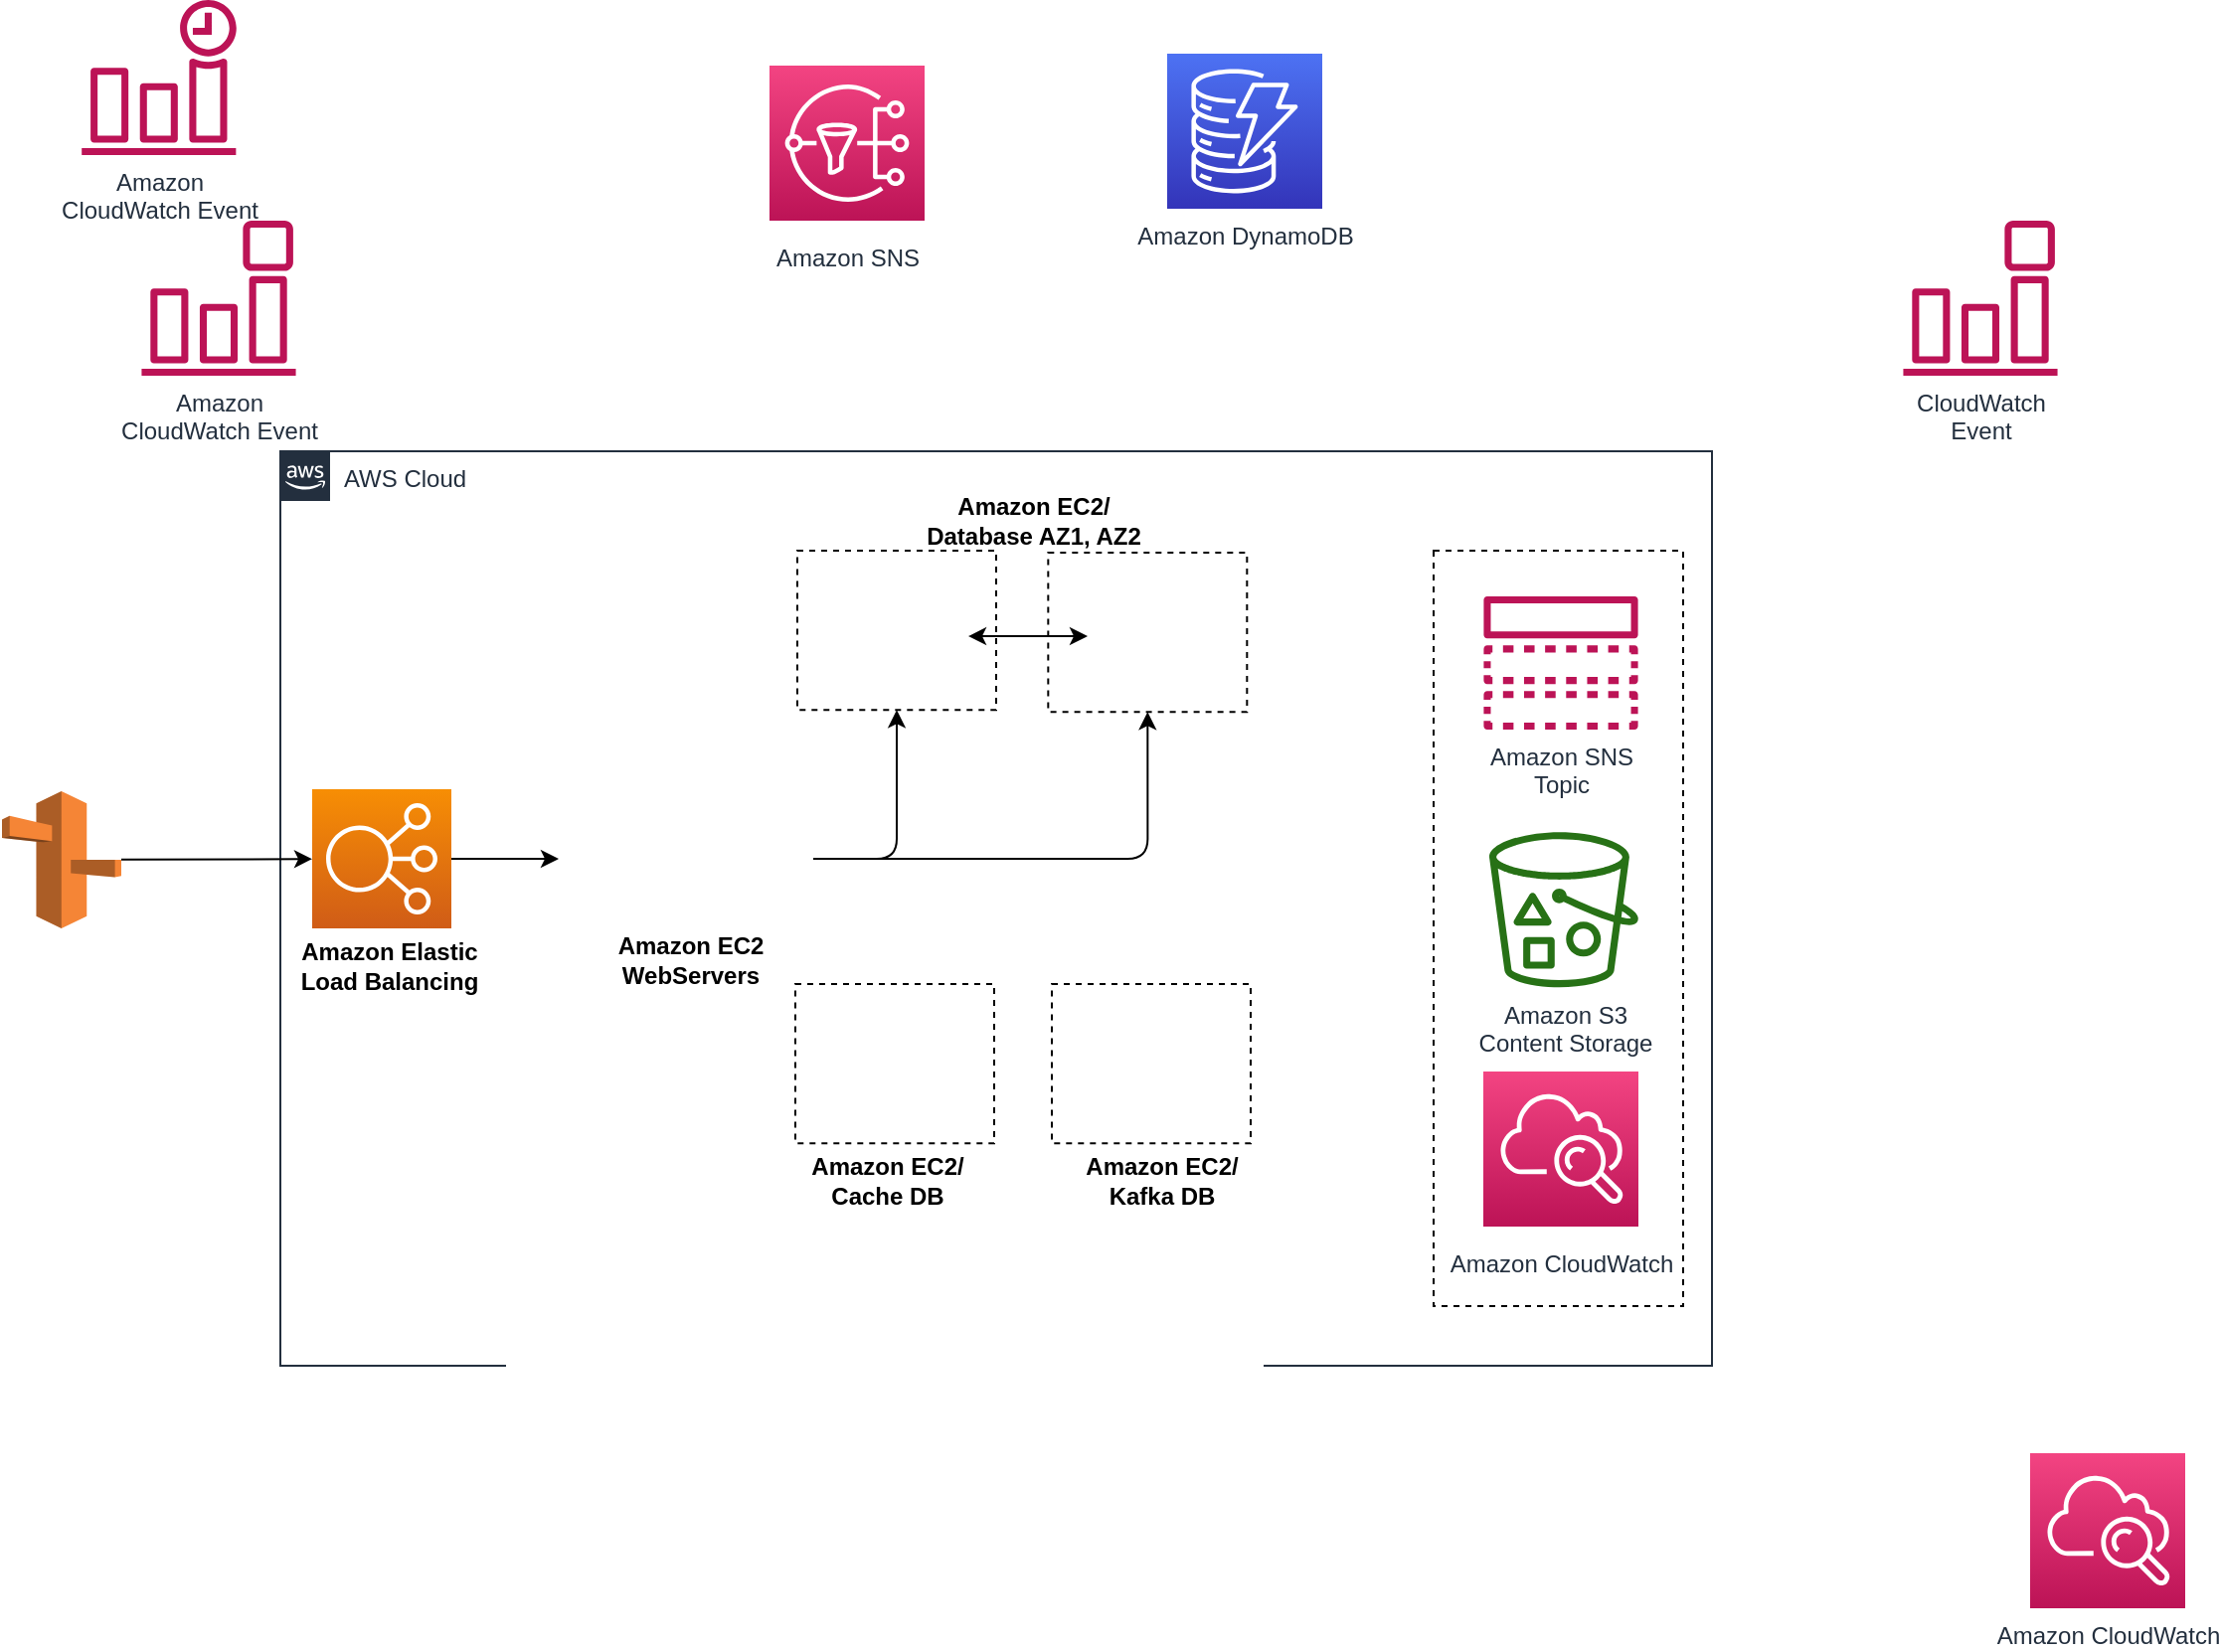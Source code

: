 <mxfile version="13.5.3" type="github">
  <diagram id="Ht1M8jgEwFfnCIfOTk4-" name="Page-1">
    <mxGraphModel dx="1384" dy="1492" grid="1" gridSize="10" guides="1" tooltips="1" connect="1" arrows="1" fold="1" page="1" pageScale="1" pageWidth="1169" pageHeight="827" math="0" shadow="0">
      <root>
        <mxCell id="0" />
        <mxCell id="1" parent="0" />
        <mxCell id="UEzPUAAOIrF-is8g5C7q-154" value="AWS Cloud" style="points=[[0,0],[0.25,0],[0.5,0],[0.75,0],[1,0],[1,0.25],[1,0.5],[1,0.75],[1,1],[0.75,1],[0.5,1],[0.25,1],[0,1],[0,0.75],[0,0.5],[0,0.25]];outlineConnect=0;gradientColor=none;html=1;whiteSpace=wrap;fontSize=12;fontStyle=0;shape=mxgraph.aws4.group;grIcon=mxgraph.aws4.group_aws_cloud_alt;strokeColor=#232F3E;fillColor=none;verticalAlign=top;align=left;spacingLeft=30;fontColor=#232F3E;dashed=0;labelBackgroundColor=#ffffff;" parent="1" vertex="1">
          <mxGeometry x="170" y="-600" width="720" height="460" as="geometry" />
        </mxCell>
        <mxCell id="UEzPUAAOIrF-is8g5C7q-144" value="Amazon CloudWatch" style="outlineConnect=0;fontColor=#232F3E;gradientColor=#F34482;gradientDirection=north;fillColor=#BC1356;strokeColor=#ffffff;dashed=0;verticalLabelPosition=bottom;verticalAlign=top;align=center;html=1;fontSize=12;fontStyle=0;aspect=fixed;shape=mxgraph.aws4.resourceIcon;resIcon=mxgraph.aws4.cloudwatch;labelBackgroundColor=#ffffff;spacingTop=5;" parent="1" vertex="1">
          <mxGeometry x="775" y="-288" width="78" height="78" as="geometry" />
        </mxCell>
        <mxCell id="UEzPUAAOIrF-is8g5C7q-145" value="Amazon SNS" style="outlineConnect=0;fontColor=#232F3E;gradientColor=#F34482;gradientDirection=north;fillColor=#BC1356;strokeColor=#ffffff;dashed=0;verticalLabelPosition=bottom;verticalAlign=top;align=center;html=1;fontSize=12;fontStyle=0;aspect=fixed;shape=mxgraph.aws4.resourceIcon;resIcon=mxgraph.aws4.sns;labelBackgroundColor=#ffffff;spacingTop=5;" parent="1" vertex="1">
          <mxGeometry x="416" y="-794" width="78" height="78" as="geometry" />
        </mxCell>
        <mxCell id="UEzPUAAOIrF-is8g5C7q-146" value="Amazon&lt;br&gt;CloudWatch Event&lt;br&gt;" style="outlineConnect=0;fontColor=#232F3E;gradientColor=none;fillColor=#BC1356;strokeColor=none;dashed=0;verticalLabelPosition=bottom;verticalAlign=top;align=center;html=1;fontSize=12;fontStyle=0;aspect=fixed;pointerEvents=1;shape=mxgraph.aws4.event_time_based;labelBackgroundColor=#ffffff;" parent="1" vertex="1">
          <mxGeometry x="70" y="-827" width="78" height="78" as="geometry" />
        </mxCell>
        <mxCell id="UEzPUAAOIrF-is8g5C7q-147" value="Amazon&lt;br&gt;CloudWatch Event&lt;br&gt;" style="outlineConnect=0;fontColor=#232F3E;gradientColor=none;fillColor=#BC1356;strokeColor=none;dashed=0;verticalLabelPosition=bottom;verticalAlign=top;align=center;html=1;fontSize=12;fontStyle=0;aspect=fixed;pointerEvents=1;shape=mxgraph.aws4.event_event_based;labelBackgroundColor=#ffffff;" parent="1" vertex="1">
          <mxGeometry x="100" y="-716" width="78" height="78" as="geometry" />
        </mxCell>
        <mxCell id="UEzPUAAOIrF-is8g5C7q-149" value="Amazon DynamoDB" style="outlineConnect=0;fontColor=#232F3E;gradientColor=#4D72F3;gradientDirection=north;fillColor=#3334B9;strokeColor=#ffffff;dashed=0;verticalLabelPosition=bottom;verticalAlign=top;align=center;html=1;fontSize=12;fontStyle=0;aspect=fixed;shape=mxgraph.aws4.resourceIcon;resIcon=mxgraph.aws4.dynamodb;labelBackgroundColor=#ffffff;" parent="1" vertex="1">
          <mxGeometry x="616" y="-800" width="78" height="78" as="geometry" />
        </mxCell>
        <mxCell id="UEzPUAAOIrF-is8g5C7q-152" value="Amazon CloudWatch" style="outlineConnect=0;fontColor=#232F3E;gradientColor=#F34482;gradientDirection=north;fillColor=#BC1356;strokeColor=#ffffff;dashed=0;verticalLabelPosition=bottom;verticalAlign=top;align=center;html=1;fontSize=12;fontStyle=0;aspect=fixed;shape=mxgraph.aws4.resourceIcon;resIcon=mxgraph.aws4.cloudwatch;labelBackgroundColor=#ffffff;" parent="1" vertex="1">
          <mxGeometry x="1050" y="-96" width="78" height="78" as="geometry" />
        </mxCell>
        <mxCell id="UEzPUAAOIrF-is8g5C7q-153" value="Amazon SNS&lt;br&gt;Topic&lt;br&gt;" style="outlineConnect=0;fontColor=#232F3E;gradientColor=none;fillColor=#BC1356;strokeColor=none;dashed=0;verticalLabelPosition=bottom;verticalAlign=top;align=center;html=1;fontSize=12;fontStyle=0;aspect=fixed;pointerEvents=1;shape=mxgraph.aws4.topic;labelBackgroundColor=#ffffff;" parent="1" vertex="1">
          <mxGeometry x="775" y="-527" width="78" height="67" as="geometry" />
        </mxCell>
        <mxCell id="UEzPUAAOIrF-is8g5C7q-155" value="" style="rounded=0;whiteSpace=wrap;html=1;dashed=1;labelBackgroundColor=#ffffff;fillColor=none;gradientColor=none;" parent="1" vertex="1">
          <mxGeometry x="750" y="-550" width="125.5" height="380" as="geometry" />
        </mxCell>
        <mxCell id="UEzPUAAOIrF-is8g5C7q-158" value="Amazon S3&lt;br&gt;Content Storage&lt;br&gt;" style="outlineConnect=0;fontColor=#232F3E;gradientColor=none;fillColor=#277116;strokeColor=none;dashed=0;verticalLabelPosition=bottom;verticalAlign=top;align=center;html=1;fontSize=12;fontStyle=0;aspect=fixed;pointerEvents=1;shape=mxgraph.aws4.bucket_with_objects;labelBackgroundColor=#ffffff;" parent="1" vertex="1">
          <mxGeometry x="778" y="-408.41" width="75" height="78" as="geometry" />
        </mxCell>
        <mxCell id="UEzPUAAOIrF-is8g5C7q-160" value="CloudWatch&lt;br&gt;Event&lt;br&gt;" style="outlineConnect=0;fontColor=#232F3E;gradientColor=none;fillColor=#BC1356;strokeColor=none;dashed=0;verticalLabelPosition=bottom;verticalAlign=top;align=center;html=1;fontSize=12;fontStyle=0;aspect=fixed;pointerEvents=1;shape=mxgraph.aws4.event_event_based;labelBackgroundColor=#ffffff;" parent="1" vertex="1">
          <mxGeometry x="986" y="-716" width="78" height="78" as="geometry" />
        </mxCell>
        <mxCell id="0vO40-V9J5dVaL3kUsYG-2" value="" style="outlineConnect=0;dashed=0;verticalLabelPosition=bottom;verticalAlign=top;align=center;html=1;shape=mxgraph.aws3.route_53;fillColor=#F58536;gradientColor=none;" vertex="1" parent="1">
          <mxGeometry x="30" y="-429" width="60" height="69" as="geometry" />
        </mxCell>
        <mxCell id="0vO40-V9J5dVaL3kUsYG-22" style="edgeStyle=orthogonalEdgeStyle;rounded=0;orthogonalLoop=1;jettySize=auto;html=1;" edge="1" parent="1" source="0vO40-V9J5dVaL3kUsYG-4" target="0vO40-V9J5dVaL3kUsYG-5">
          <mxGeometry relative="1" as="geometry" />
        </mxCell>
        <mxCell id="0vO40-V9J5dVaL3kUsYG-4" value="" style="outlineConnect=0;fontColor=#232F3E;gradientColor=#F78E04;gradientDirection=north;fillColor=#D05C17;strokeColor=#ffffff;dashed=0;verticalLabelPosition=bottom;verticalAlign=top;align=center;html=1;fontSize=12;fontStyle=0;aspect=fixed;shape=mxgraph.aws4.resourceIcon;resIcon=mxgraph.aws4.elastic_load_balancing;text=abc;" vertex="1" parent="1">
          <mxGeometry x="186" y="-430" width="70" height="70" as="geometry" />
        </mxCell>
        <mxCell id="0vO40-V9J5dVaL3kUsYG-5" value="" style="shape=image;html=1;verticalAlign=top;verticalLabelPosition=bottom;labelBackgroundColor=#ffffff;imageAspect=0;aspect=fixed;image=https://cdn2.iconfinder.com/data/icons/amazon-aws-stencils/100/Compute__Networking_copy_Amazon_EC2_Instances-128.png" vertex="1" parent="1">
          <mxGeometry x="310" y="-459" width="128" height="128" as="geometry" />
        </mxCell>
        <mxCell id="0vO40-V9J5dVaL3kUsYG-10" value="&lt;b&gt;Amazon EC2 WebServers&lt;/b&gt;" style="text;html=1;strokeColor=none;fillColor=none;align=center;verticalAlign=middle;whiteSpace=wrap;rounded=0;" vertex="1" parent="1">
          <mxGeometry x="334" y="-354" width="85" height="20" as="geometry" />
        </mxCell>
        <mxCell id="0vO40-V9J5dVaL3kUsYG-12" value="" style="group" vertex="1" connectable="0" parent="1">
          <mxGeometry x="557.5" y="-549" width="100" height="112" as="geometry" />
        </mxCell>
        <mxCell id="0vO40-V9J5dVaL3kUsYG-7" value="" style="rounded=0;whiteSpace=wrap;html=1;dashed=1;labelBackgroundColor=#ffffff;fillColor=none;gradientColor=none;" vertex="1" parent="0vO40-V9J5dVaL3kUsYG-12">
          <mxGeometry x="-1.34" width="100" height="80.149" as="geometry" />
        </mxCell>
        <mxCell id="0vO40-V9J5dVaL3kUsYG-6" value="" style="shape=image;html=1;verticalAlign=top;verticalLabelPosition=bottom;labelBackgroundColor=#ffffff;imageAspect=0;aspect=fixed;image=https://cdn2.iconfinder.com/data/icons/amazon-aws-stencils/100/Compute__Networking_copy_Amazon_EC2_Instances-128.png" vertex="1" parent="0vO40-V9J5dVaL3kUsYG-12">
          <mxGeometry x="7.955" y="3.586" width="81.414" height="81.414" as="geometry" />
        </mxCell>
        <mxCell id="0vO40-V9J5dVaL3kUsYG-13" value="" style="group" vertex="1" connectable="0" parent="1">
          <mxGeometry x="430" y="-550" width="100" height="85" as="geometry" />
        </mxCell>
        <mxCell id="0vO40-V9J5dVaL3kUsYG-28" value="" style="group" vertex="1" connectable="0" parent="0vO40-V9J5dVaL3kUsYG-13">
          <mxGeometry width="100" height="85" as="geometry" />
        </mxCell>
        <mxCell id="0vO40-V9J5dVaL3kUsYG-14" value="" style="rounded=0;whiteSpace=wrap;html=1;dashed=1;labelBackgroundColor=#ffffff;fillColor=none;gradientColor=none;" vertex="1" parent="0vO40-V9J5dVaL3kUsYG-28">
          <mxGeometry width="100" height="80.149" as="geometry" />
        </mxCell>
        <mxCell id="0vO40-V9J5dVaL3kUsYG-15" value="&lt;span style=&quot;color: rgba(0 , 0 , 0 , 0) ; font-family: monospace ; font-size: 0px ; background-color: rgb(248 , 249 , 250)&quot;&gt;%3CmxGraphModel%3E%3Croot%3E%3CmxCell%20id%3D%220%22%2F%3E%3CmxCell%20id%3D%221%22%20parent%3D%220%22%2F%3E%3CmxCell%20id%3D%222%22%20value%3D%22%22%20style%3D%22group%22%20vertex%3D%221%22%20connectable%3D%220%22%20parent%3D%221%22%3E%3CmxGeometry%20x%3D%22430%22%20y%3D%22-550%22%20width%3D%22100%22%20height%3D%2285%22%20as%3D%22geometry%22%2F%3E%3C%2FmxCell%3E%3CmxCell%20id%3D%223%22%20value%3D%22%22%20style%3D%22group%22%20vertex%3D%221%22%20connectable%3D%220%22%20parent%3D%222%22%3E%3CmxGeometry%20width%3D%22100%22%20height%3D%2285%22%20as%3D%22geometry%22%2F%3E%3C%2FmxCell%3E%3CmxCell%20id%3D%224%22%20value%3D%22%22%20style%3D%22rounded%3D0%3BwhiteSpace%3Dwrap%3Bhtml%3D1%3Bdashed%3D1%3BlabelBackgroundColor%3D%23ffffff%3BfillColor%3Dnone%3BgradientColor%3Dnone%3B%22%20vertex%3D%221%22%20parent%3D%223%22%3E%3CmxGeometry%20width%3D%22100%22%20height%3D%2280.149%22%20as%3D%22geometry%22%2F%3E%3C%2FmxCell%3E%3CmxCell%20id%3D%225%22%20value%3D%22%22%20style%3D%22shape%3Dimage%3Bhtml%3D1%3BverticalAlign%3Dtop%3BverticalLabelPosition%3Dbottom%3BlabelBackgroundColor%3D%23ffffff%3BimageAspect%3D0%3Baspect%3Dfixed%3Bimage%3Dhttps%3A%2F%2Fcdn2.iconfinder.com%2Fdata%2Ficons%2Famazon-aws-stencils%2F100%2FCompute__Networking_copy_Amazon_EC2_Instances-128.png%22%20vertex%3D%221%22%20parent%3D%223%22%3E%3CmxGeometry%20x%3D%227.955%22%20y%3D%223.586%22%20width%3D%2281.414%22%20height%3D%2281.414%22%20as%3D%22geometry%22%2F%3E%3C%2FmxCell%3E%3C%2Froot%3E%3C%2FmxGraphModel%3E&lt;/span&gt;&lt;span style=&quot;color: rgba(0 , 0 , 0 , 0) ; font-family: monospace ; font-size: 0px ; background-color: rgb(248 , 249 , 250)&quot;&gt;%3CmxGraphModel%3E%3Croot%3E%3CmxCell%20id%3D%220%22%2F%3E%3CmxCell%20id%3D%221%22%20parent%3D%220%22%2F%3E%3CmxCell%20id%3D%222%22%20value%3D%22%22%20style%3D%22group%22%20vertex%3D%221%22%20connectable%3D%220%22%20parent%3D%221%22%3E%3CmxGeometry%20x%3D%22430%22%20y%3D%22-550%22%20width%3D%22100%22%20height%3D%2285%22%20as%3D%22geometry%22%2F%3E%3C%2FmxCell%3E%3CmxCell%20id%3D%223%22%20value%3D%22%22%20style%3D%22group%22%20vertex%3D%221%22%20connectable%3D%220%22%20parent%3D%222%22%3E%3CmxGeometry%20width%3D%22100%22%20height%3D%2285%22%20as%3D%22geometry%22%2F%3E%3C%2FmxCell%3E%3CmxCell%20id%3D%224%22%20value%3D%22%22%20style%3D%22rounded%3D0%3BwhiteSpace%3Dwrap%3Bhtml%3D1%3Bdashed%3D1%3BlabelBackgroundColor%3D%23ffffff%3BfillColor%3Dnone%3BgradientColor%3Dnone%3B%22%20vertex%3D%221%22%20parent%3D%223%22%3E%3CmxGeometry%20width%3D%22100%22%20height%3D%2280.149%22%20as%3D%22geometry%22%2F%3E%3C%2FmxCell%3E%3CmxCell%20id%3D%225%22%20value%3D%22%22%20style%3D%22shape%3Dimage%3Bhtml%3D1%3BverticalAlign%3Dtop%3BverticalLabelPosition%3Dbottom%3BlabelBackgroundColor%3D%23ffffff%3BimageAspect%3D0%3Baspect%3Dfixed%3Bimage%3Dhttps%3A%2F%2Fcdn2.iconfinder.com%2Fdata%2Ficons%2Famazon-aws-stencils%2F100%2FCompute__Networking_copy_Amazon_EC2_Instances-128.png%22%20vertex%3D%221%22%20parent%3D%223%22%3E%3CmxGeometry%20x%3D%227.955%22%20y%3D%223.586%22%20width%3D%2281.414%22%20height%3D%2281.414%22%20as%3D%22geometry%22%2F%3E%3C%2FmxCell%3E%3C%2Froot%3E%3C%2FmxGraphModel%3E&lt;/span&gt;" style="shape=image;html=1;verticalAlign=top;verticalLabelPosition=bottom;labelBackgroundColor=#ffffff;imageAspect=0;aspect=fixed;image=https://cdn2.iconfinder.com/data/icons/amazon-aws-stencils/100/Compute__Networking_copy_Amazon_EC2_Instances-128.png" vertex="1" parent="0vO40-V9J5dVaL3kUsYG-28">
          <mxGeometry x="7.955" y="3.586" width="81.414" height="81.414" as="geometry" />
        </mxCell>
        <mxCell id="0vO40-V9J5dVaL3kUsYG-18" value="" style="endArrow=classic;html=1;" edge="1" parent="1" source="0vO40-V9J5dVaL3kUsYG-2" target="0vO40-V9J5dVaL3kUsYG-4">
          <mxGeometry width="50" height="50" relative="1" as="geometry">
            <mxPoint x="80" y="-388" as="sourcePoint" />
            <mxPoint x="130" y="-438" as="targetPoint" />
          </mxGeometry>
        </mxCell>
        <mxCell id="0vO40-V9J5dVaL3kUsYG-19" value="&lt;b&gt;Amazon Elastic Load Balancing&lt;/b&gt;" style="text;html=1;strokeColor=none;fillColor=none;align=center;verticalAlign=middle;whiteSpace=wrap;rounded=0;" vertex="1" parent="1">
          <mxGeometry x="178.5" y="-351" width="91.5" height="20" as="geometry" />
        </mxCell>
        <mxCell id="0vO40-V9J5dVaL3kUsYG-32" value="" style="endArrow=classic;startArrow=classic;html=1;exitX=0.885;exitY=0.386;exitDx=0;exitDy=0;exitPerimeter=0;" edge="1" parent="1">
          <mxGeometry width="50" height="50" relative="1" as="geometry">
            <mxPoint x="516.006" y="-506.988" as="sourcePoint" />
            <mxPoint x="576" y="-507" as="targetPoint" />
          </mxGeometry>
        </mxCell>
        <mxCell id="0vO40-V9J5dVaL3kUsYG-9" value="&lt;b&gt;Amazon EC2/ Database AZ1, AZ2&lt;/b&gt;" style="text;html=1;strokeColor=none;fillColor=none;align=center;verticalAlign=middle;whiteSpace=wrap;rounded=0;" vertex="1" parent="1">
          <mxGeometry x="489" y="-581" width="120" height="32" as="geometry" />
        </mxCell>
        <mxCell id="0vO40-V9J5dVaL3kUsYG-33" value="" style="edgeStyle=segmentEdgeStyle;endArrow=classic;html=1;entryX=0.5;entryY=1;entryDx=0;entryDy=0;" edge="1" parent="1" source="0vO40-V9J5dVaL3kUsYG-5" target="0vO40-V9J5dVaL3kUsYG-14">
          <mxGeometry width="50" height="50" relative="1" as="geometry">
            <mxPoint x="620" y="-360" as="sourcePoint" />
            <mxPoint x="670" y="-410" as="targetPoint" />
          </mxGeometry>
        </mxCell>
        <mxCell id="0vO40-V9J5dVaL3kUsYG-34" value="" style="edgeStyle=segmentEdgeStyle;endArrow=classic;html=1;entryX=0.5;entryY=1;entryDx=0;entryDy=0;" edge="1" parent="1" source="0vO40-V9J5dVaL3kUsYG-5" target="0vO40-V9J5dVaL3kUsYG-7">
          <mxGeometry width="50" height="50" relative="1" as="geometry">
            <mxPoint x="620" y="-360" as="sourcePoint" />
            <mxPoint x="670" y="-410" as="targetPoint" />
          </mxGeometry>
        </mxCell>
        <mxCell id="0vO40-V9J5dVaL3kUsYG-56" value="" style="group" vertex="1" connectable="0" parent="1">
          <mxGeometry x="460" y="-373" width="100" height="85" as="geometry" />
        </mxCell>
        <mxCell id="0vO40-V9J5dVaL3kUsYG-57" value="" style="group" vertex="1" connectable="0" parent="0vO40-V9J5dVaL3kUsYG-56">
          <mxGeometry width="100" height="85" as="geometry" />
        </mxCell>
        <mxCell id="0vO40-V9J5dVaL3kUsYG-58" value="" style="rounded=0;whiteSpace=wrap;html=1;dashed=1;labelBackgroundColor=#ffffff;fillColor=none;gradientColor=none;" vertex="1" parent="0vO40-V9J5dVaL3kUsYG-57">
          <mxGeometry x="-31" y="41" width="100" height="80.149" as="geometry" />
        </mxCell>
        <mxCell id="0vO40-V9J5dVaL3kUsYG-59" value="" style="shape=image;html=1;verticalAlign=top;verticalLabelPosition=bottom;labelBackgroundColor=#ffffff;imageAspect=0;aspect=fixed;image=https://cdn2.iconfinder.com/data/icons/amazon-aws-stencils/100/Compute__Networking_copy_Amazon_EC2_Instances-128.png" vertex="1" parent="0vO40-V9J5dVaL3kUsYG-57">
          <mxGeometry x="-23.045" y="44.586" width="81.414" height="81.414" as="geometry" />
        </mxCell>
        <mxCell id="0vO40-V9J5dVaL3kUsYG-61" value="" style="rounded=0;whiteSpace=wrap;html=1;dashed=1;labelBackgroundColor=#ffffff;fillColor=none;gradientColor=none;" vertex="1" parent="1">
          <mxGeometry x="558" y="-332" width="100" height="80.149" as="geometry" />
        </mxCell>
        <mxCell id="0vO40-V9J5dVaL3kUsYG-62" value="" style="shape=image;html=1;verticalAlign=top;verticalLabelPosition=bottom;labelBackgroundColor=#ffffff;imageAspect=0;aspect=fixed;image=https://cdn2.iconfinder.com/data/icons/amazon-aws-stencils/100/Compute__Networking_copy_Amazon_EC2_Instances-128.png" vertex="1" parent="1">
          <mxGeometry x="565.955" y="-330.414" width="81.414" height="81.414" as="geometry" />
        </mxCell>
        <mxCell id="0vO40-V9J5dVaL3kUsYG-63" value="&lt;b&gt;Amazon EC2/ Cache DB&lt;/b&gt;" style="text;html=1;strokeColor=none;fillColor=none;align=center;verticalAlign=middle;whiteSpace=wrap;rounded=0;" vertex="1" parent="1">
          <mxGeometry x="419" y="-249" width="113" height="32" as="geometry" />
        </mxCell>
        <mxCell id="0vO40-V9J5dVaL3kUsYG-65" value="&lt;b&gt;Amazon EC2/ Kafka DB&lt;/b&gt;" style="text;html=1;strokeColor=none;fillColor=none;align=center;verticalAlign=middle;whiteSpace=wrap;rounded=0;" vertex="1" parent="1">
          <mxGeometry x="557" y="-249" width="113" height="32" as="geometry" />
        </mxCell>
      </root>
    </mxGraphModel>
  </diagram>
</mxfile>
